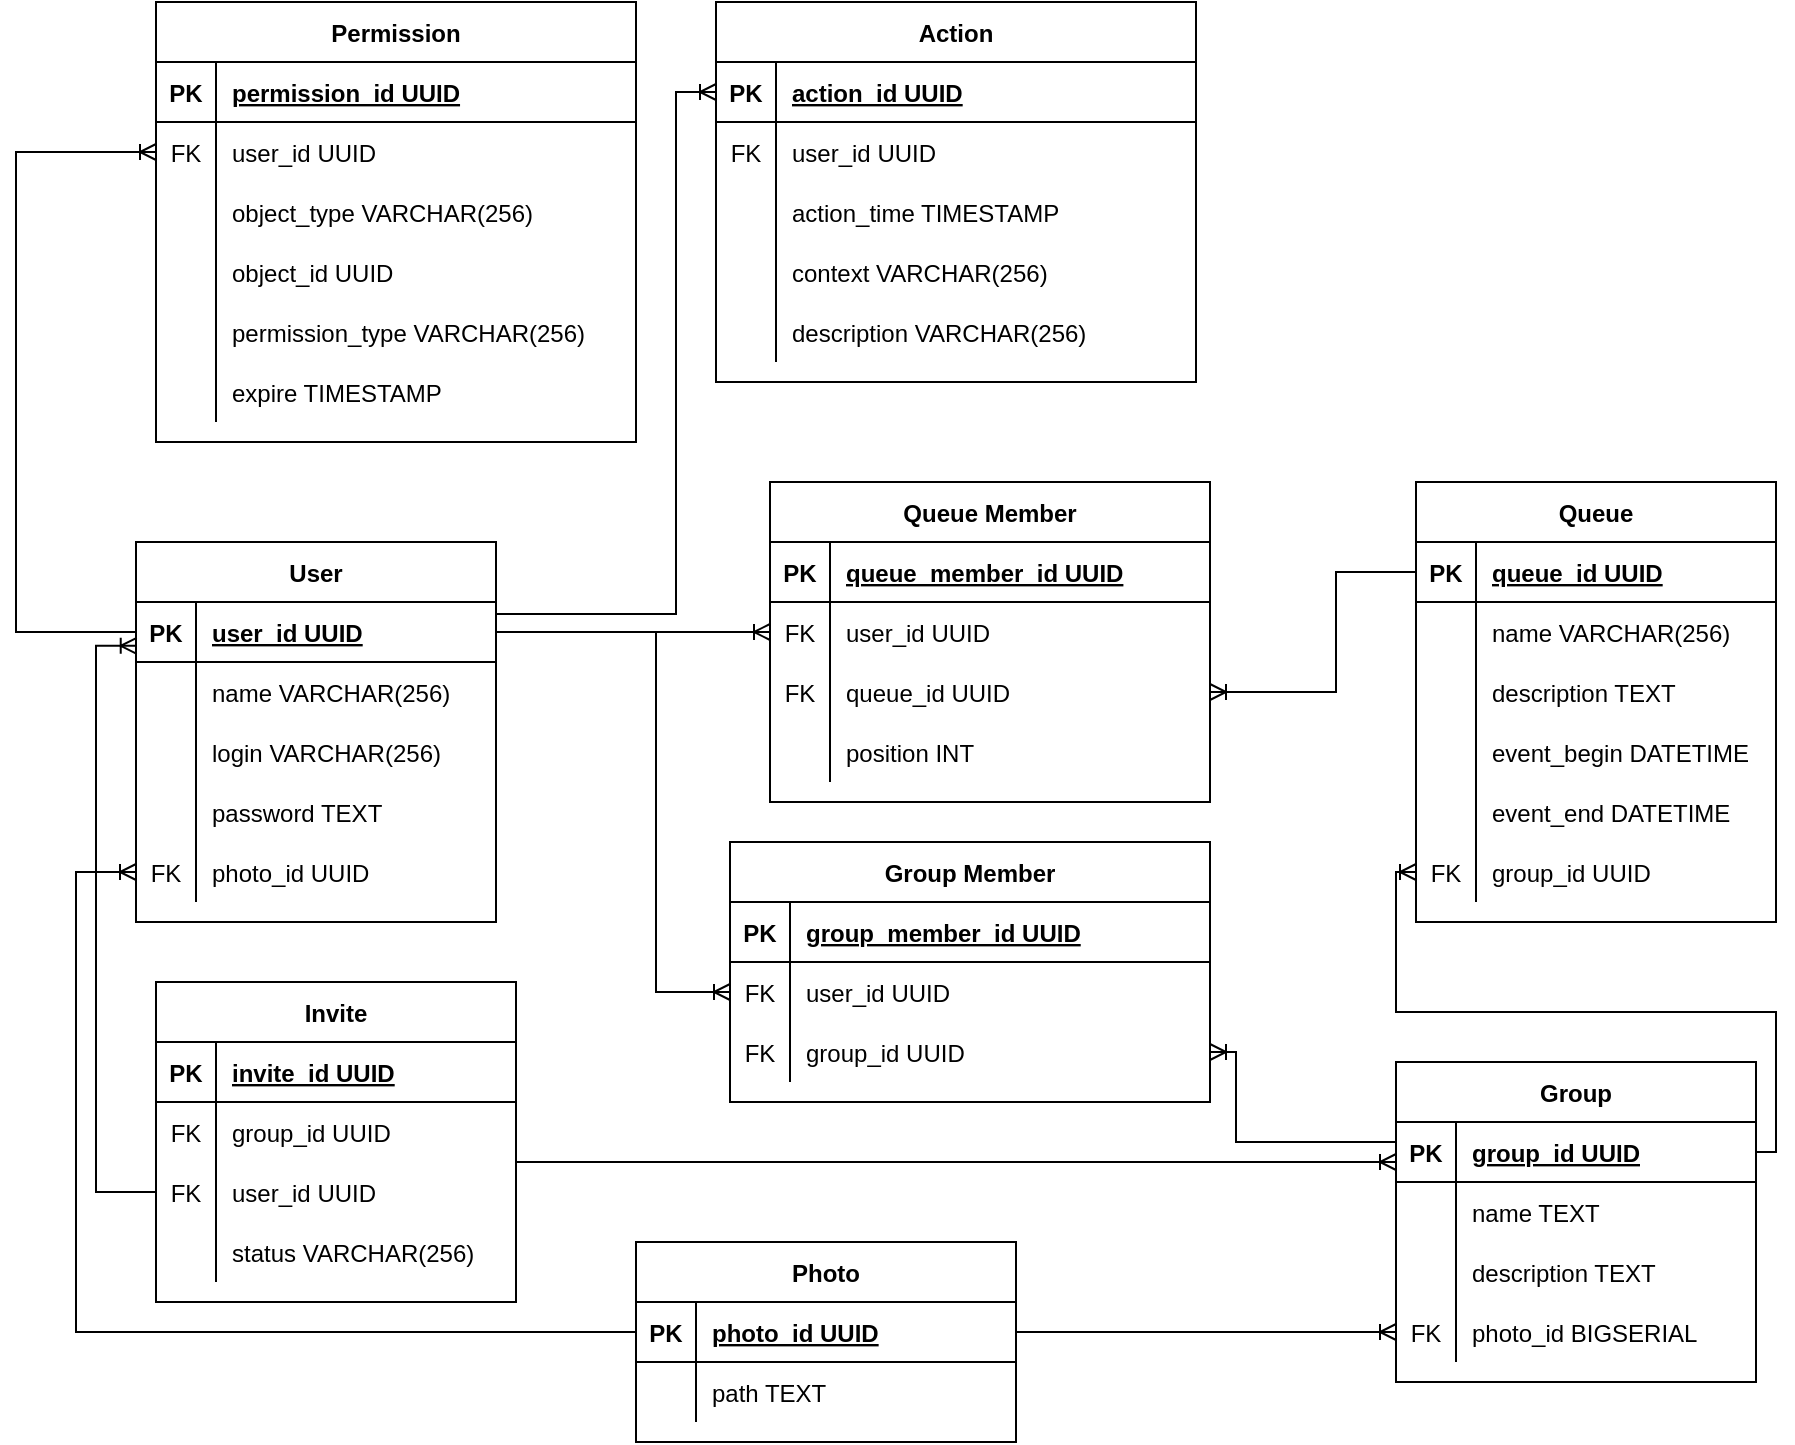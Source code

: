<mxfile version="18.0.6" type="device"><diagram id="ed3SBJw5Z1h0BsWUB6Lg" name="Страница 1"><mxGraphModel dx="1422" dy="845" grid="1" gridSize="10" guides="1" tooltips="1" connect="1" arrows="1" fold="1" page="1" pageScale="1" pageWidth="1654" pageHeight="1169" math="0" shadow="0"><root><mxCell id="0"/><mxCell id="1" parent="0"/><mxCell id="ZaK8KmemsFL1KWSlcnFi-15" value="User" style="shape=table;startSize=30;container=1;collapsible=1;childLayout=tableLayout;fixedRows=1;rowLines=0;fontStyle=1;align=center;resizeLast=1;" parent="1" vertex="1"><mxGeometry x="290" y="470" width="180" height="190" as="geometry"/></mxCell><mxCell id="ZaK8KmemsFL1KWSlcnFi-16" value="" style="shape=tableRow;horizontal=0;startSize=0;swimlaneHead=0;swimlaneBody=0;fillColor=none;collapsible=0;dropTarget=0;points=[[0,0.5],[1,0.5]];portConstraint=eastwest;top=0;left=0;right=0;bottom=1;" parent="ZaK8KmemsFL1KWSlcnFi-15" vertex="1"><mxGeometry y="30" width="180" height="30" as="geometry"/></mxCell><mxCell id="ZaK8KmemsFL1KWSlcnFi-17" value="PK" style="shape=partialRectangle;connectable=0;fillColor=none;top=0;left=0;bottom=0;right=0;fontStyle=1;overflow=hidden;" parent="ZaK8KmemsFL1KWSlcnFi-16" vertex="1"><mxGeometry width="30" height="30" as="geometry"><mxRectangle width="30" height="30" as="alternateBounds"/></mxGeometry></mxCell><mxCell id="ZaK8KmemsFL1KWSlcnFi-18" value="user_id UUID" style="shape=partialRectangle;connectable=0;fillColor=none;top=0;left=0;bottom=0;right=0;align=left;spacingLeft=6;fontStyle=5;overflow=hidden;" parent="ZaK8KmemsFL1KWSlcnFi-16" vertex="1"><mxGeometry x="30" width="150" height="30" as="geometry"><mxRectangle width="150" height="30" as="alternateBounds"/></mxGeometry></mxCell><mxCell id="ZaK8KmemsFL1KWSlcnFi-19" value="" style="shape=tableRow;horizontal=0;startSize=0;swimlaneHead=0;swimlaneBody=0;fillColor=none;collapsible=0;dropTarget=0;points=[[0,0.5],[1,0.5]];portConstraint=eastwest;top=0;left=0;right=0;bottom=0;" parent="ZaK8KmemsFL1KWSlcnFi-15" vertex="1"><mxGeometry y="60" width="180" height="30" as="geometry"/></mxCell><mxCell id="ZaK8KmemsFL1KWSlcnFi-20" value="" style="shape=partialRectangle;connectable=0;fillColor=none;top=0;left=0;bottom=0;right=0;editable=1;overflow=hidden;" parent="ZaK8KmemsFL1KWSlcnFi-19" vertex="1"><mxGeometry width="30" height="30" as="geometry"><mxRectangle width="30" height="30" as="alternateBounds"/></mxGeometry></mxCell><mxCell id="ZaK8KmemsFL1KWSlcnFi-21" value="name VARCHAR(256)" style="shape=partialRectangle;connectable=0;fillColor=none;top=0;left=0;bottom=0;right=0;align=left;spacingLeft=6;overflow=hidden;" parent="ZaK8KmemsFL1KWSlcnFi-19" vertex="1"><mxGeometry x="30" width="150" height="30" as="geometry"><mxRectangle width="150" height="30" as="alternateBounds"/></mxGeometry></mxCell><mxCell id="ZaK8KmemsFL1KWSlcnFi-22" value="" style="shape=tableRow;horizontal=0;startSize=0;swimlaneHead=0;swimlaneBody=0;fillColor=none;collapsible=0;dropTarget=0;points=[[0,0.5],[1,0.5]];portConstraint=eastwest;top=0;left=0;right=0;bottom=0;" parent="ZaK8KmemsFL1KWSlcnFi-15" vertex="1"><mxGeometry y="90" width="180" height="30" as="geometry"/></mxCell><mxCell id="ZaK8KmemsFL1KWSlcnFi-23" value="" style="shape=partialRectangle;connectable=0;fillColor=none;top=0;left=0;bottom=0;right=0;editable=1;overflow=hidden;" parent="ZaK8KmemsFL1KWSlcnFi-22" vertex="1"><mxGeometry width="30" height="30" as="geometry"><mxRectangle width="30" height="30" as="alternateBounds"/></mxGeometry></mxCell><mxCell id="ZaK8KmemsFL1KWSlcnFi-24" value="login VARCHAR(256)" style="shape=partialRectangle;connectable=0;fillColor=none;top=0;left=0;bottom=0;right=0;align=left;spacingLeft=6;overflow=hidden;" parent="ZaK8KmemsFL1KWSlcnFi-22" vertex="1"><mxGeometry x="30" width="150" height="30" as="geometry"><mxRectangle width="150" height="30" as="alternateBounds"/></mxGeometry></mxCell><mxCell id="ZaK8KmemsFL1KWSlcnFi-25" value="" style="shape=tableRow;horizontal=0;startSize=0;swimlaneHead=0;swimlaneBody=0;fillColor=none;collapsible=0;dropTarget=0;points=[[0,0.5],[1,0.5]];portConstraint=eastwest;top=0;left=0;right=0;bottom=0;" parent="ZaK8KmemsFL1KWSlcnFi-15" vertex="1"><mxGeometry y="120" width="180" height="30" as="geometry"/></mxCell><mxCell id="ZaK8KmemsFL1KWSlcnFi-26" value="" style="shape=partialRectangle;connectable=0;fillColor=none;top=0;left=0;bottom=0;right=0;editable=1;overflow=hidden;" parent="ZaK8KmemsFL1KWSlcnFi-25" vertex="1"><mxGeometry width="30" height="30" as="geometry"><mxRectangle width="30" height="30" as="alternateBounds"/></mxGeometry></mxCell><mxCell id="ZaK8KmemsFL1KWSlcnFi-27" value="password TEXT" style="shape=partialRectangle;connectable=0;fillColor=none;top=0;left=0;bottom=0;right=0;align=left;spacingLeft=6;overflow=hidden;" parent="ZaK8KmemsFL1KWSlcnFi-25" vertex="1"><mxGeometry x="30" width="150" height="30" as="geometry"><mxRectangle width="150" height="30" as="alternateBounds"/></mxGeometry></mxCell><mxCell id="UNEZOT9T5QDBFUBQoigX-20" value="" style="shape=tableRow;horizontal=0;startSize=0;swimlaneHead=0;swimlaneBody=0;fillColor=none;collapsible=0;dropTarget=0;points=[[0,0.5],[1,0.5]];portConstraint=eastwest;top=0;left=0;right=0;bottom=0;" parent="ZaK8KmemsFL1KWSlcnFi-15" vertex="1"><mxGeometry y="150" width="180" height="30" as="geometry"/></mxCell><mxCell id="UNEZOT9T5QDBFUBQoigX-21" value="FK" style="shape=partialRectangle;connectable=0;fillColor=none;top=0;left=0;bottom=0;right=0;editable=1;overflow=hidden;" parent="UNEZOT9T5QDBFUBQoigX-20" vertex="1"><mxGeometry width="30" height="30" as="geometry"><mxRectangle width="30" height="30" as="alternateBounds"/></mxGeometry></mxCell><mxCell id="UNEZOT9T5QDBFUBQoigX-22" value="photo_id UUID" style="shape=partialRectangle;connectable=0;fillColor=none;top=0;left=0;bottom=0;right=0;align=left;spacingLeft=6;overflow=hidden;" parent="UNEZOT9T5QDBFUBQoigX-20" vertex="1"><mxGeometry x="30" width="150" height="30" as="geometry"><mxRectangle width="150" height="30" as="alternateBounds"/></mxGeometry></mxCell><mxCell id="ZaK8KmemsFL1KWSlcnFi-29" value="Group" style="shape=table;startSize=30;container=1;collapsible=1;childLayout=tableLayout;fixedRows=1;rowLines=0;fontStyle=1;align=center;resizeLast=1;" parent="1" vertex="1"><mxGeometry x="920" y="730" width="180" height="160" as="geometry"/></mxCell><mxCell id="ZaK8KmemsFL1KWSlcnFi-30" value="" style="shape=tableRow;horizontal=0;startSize=0;swimlaneHead=0;swimlaneBody=0;fillColor=none;collapsible=0;dropTarget=0;points=[[0,0.5],[1,0.5]];portConstraint=eastwest;top=0;left=0;right=0;bottom=1;" parent="ZaK8KmemsFL1KWSlcnFi-29" vertex="1"><mxGeometry y="30" width="180" height="30" as="geometry"/></mxCell><mxCell id="ZaK8KmemsFL1KWSlcnFi-31" value="PK" style="shape=partialRectangle;connectable=0;fillColor=none;top=0;left=0;bottom=0;right=0;fontStyle=1;overflow=hidden;" parent="ZaK8KmemsFL1KWSlcnFi-30" vertex="1"><mxGeometry width="30" height="30" as="geometry"><mxRectangle width="30" height="30" as="alternateBounds"/></mxGeometry></mxCell><mxCell id="ZaK8KmemsFL1KWSlcnFi-32" value="group_id UUID" style="shape=partialRectangle;connectable=0;fillColor=none;top=0;left=0;bottom=0;right=0;align=left;spacingLeft=6;fontStyle=5;overflow=hidden;" parent="ZaK8KmemsFL1KWSlcnFi-30" vertex="1"><mxGeometry x="30" width="150" height="30" as="geometry"><mxRectangle width="150" height="30" as="alternateBounds"/></mxGeometry></mxCell><mxCell id="ZaK8KmemsFL1KWSlcnFi-33" value="" style="shape=tableRow;horizontal=0;startSize=0;swimlaneHead=0;swimlaneBody=0;fillColor=none;collapsible=0;dropTarget=0;points=[[0,0.5],[1,0.5]];portConstraint=eastwest;top=0;left=0;right=0;bottom=0;" parent="ZaK8KmemsFL1KWSlcnFi-29" vertex="1"><mxGeometry y="60" width="180" height="30" as="geometry"/></mxCell><mxCell id="ZaK8KmemsFL1KWSlcnFi-34" value="" style="shape=partialRectangle;connectable=0;fillColor=none;top=0;left=0;bottom=0;right=0;editable=1;overflow=hidden;" parent="ZaK8KmemsFL1KWSlcnFi-33" vertex="1"><mxGeometry width="30" height="30" as="geometry"><mxRectangle width="30" height="30" as="alternateBounds"/></mxGeometry></mxCell><mxCell id="ZaK8KmemsFL1KWSlcnFi-35" value="name TEXT" style="shape=partialRectangle;connectable=0;fillColor=none;top=0;left=0;bottom=0;right=0;align=left;spacingLeft=6;overflow=hidden;" parent="ZaK8KmemsFL1KWSlcnFi-33" vertex="1"><mxGeometry x="30" width="150" height="30" as="geometry"><mxRectangle width="150" height="30" as="alternateBounds"/></mxGeometry></mxCell><mxCell id="ZaK8KmemsFL1KWSlcnFi-87" value="" style="shape=tableRow;horizontal=0;startSize=0;swimlaneHead=0;swimlaneBody=0;fillColor=none;collapsible=0;dropTarget=0;points=[[0,0.5],[1,0.5]];portConstraint=eastwest;top=0;left=0;right=0;bottom=0;" parent="ZaK8KmemsFL1KWSlcnFi-29" vertex="1"><mxGeometry y="90" width="180" height="30" as="geometry"/></mxCell><mxCell id="ZaK8KmemsFL1KWSlcnFi-88" value="" style="shape=partialRectangle;connectable=0;fillColor=none;top=0;left=0;bottom=0;right=0;editable=1;overflow=hidden;" parent="ZaK8KmemsFL1KWSlcnFi-87" vertex="1"><mxGeometry width="30" height="30" as="geometry"><mxRectangle width="30" height="30" as="alternateBounds"/></mxGeometry></mxCell><mxCell id="ZaK8KmemsFL1KWSlcnFi-89" value="description TEXT" style="shape=partialRectangle;connectable=0;fillColor=none;top=0;left=0;bottom=0;right=0;align=left;spacingLeft=6;overflow=hidden;" parent="ZaK8KmemsFL1KWSlcnFi-87" vertex="1"><mxGeometry x="30" width="150" height="30" as="geometry"><mxRectangle width="150" height="30" as="alternateBounds"/></mxGeometry></mxCell><mxCell id="UNEZOT9T5QDBFUBQoigX-23" value="" style="shape=tableRow;horizontal=0;startSize=0;swimlaneHead=0;swimlaneBody=0;fillColor=none;collapsible=0;dropTarget=0;points=[[0,0.5],[1,0.5]];portConstraint=eastwest;top=0;left=0;right=0;bottom=0;" parent="ZaK8KmemsFL1KWSlcnFi-29" vertex="1"><mxGeometry y="120" width="180" height="30" as="geometry"/></mxCell><mxCell id="UNEZOT9T5QDBFUBQoigX-24" value="FK" style="shape=partialRectangle;connectable=0;fillColor=none;top=0;left=0;bottom=0;right=0;editable=1;overflow=hidden;" parent="UNEZOT9T5QDBFUBQoigX-23" vertex="1"><mxGeometry width="30" height="30" as="geometry"><mxRectangle width="30" height="30" as="alternateBounds"/></mxGeometry></mxCell><mxCell id="UNEZOT9T5QDBFUBQoigX-25" value="photo_id BIGSERIAL" style="shape=partialRectangle;connectable=0;fillColor=none;top=0;left=0;bottom=0;right=0;align=left;spacingLeft=6;overflow=hidden;" parent="UNEZOT9T5QDBFUBQoigX-23" vertex="1"><mxGeometry x="30" width="150" height="30" as="geometry"><mxRectangle width="150" height="30" as="alternateBounds"/></mxGeometry></mxCell><mxCell id="ZaK8KmemsFL1KWSlcnFi-42" value="Group Member" style="shape=table;startSize=30;container=1;collapsible=1;childLayout=tableLayout;fixedRows=1;rowLines=0;fontStyle=1;align=center;resizeLast=1;" parent="1" vertex="1"><mxGeometry x="587" y="620" width="240" height="130" as="geometry"/></mxCell><mxCell id="ZaK8KmemsFL1KWSlcnFi-43" value="" style="shape=tableRow;horizontal=0;startSize=0;swimlaneHead=0;swimlaneBody=0;fillColor=none;collapsible=0;dropTarget=0;points=[[0,0.5],[1,0.5]];portConstraint=eastwest;top=0;left=0;right=0;bottom=1;" parent="ZaK8KmemsFL1KWSlcnFi-42" vertex="1"><mxGeometry y="30" width="240" height="30" as="geometry"/></mxCell><mxCell id="ZaK8KmemsFL1KWSlcnFi-44" value="PK" style="shape=partialRectangle;connectable=0;fillColor=none;top=0;left=0;bottom=0;right=0;fontStyle=1;overflow=hidden;" parent="ZaK8KmemsFL1KWSlcnFi-43" vertex="1"><mxGeometry width="30" height="30" as="geometry"><mxRectangle width="30" height="30" as="alternateBounds"/></mxGeometry></mxCell><mxCell id="ZaK8KmemsFL1KWSlcnFi-45" value="group_member_id UUID" style="shape=partialRectangle;connectable=0;fillColor=none;top=0;left=0;bottom=0;right=0;align=left;spacingLeft=6;fontStyle=5;overflow=hidden;" parent="ZaK8KmemsFL1KWSlcnFi-43" vertex="1"><mxGeometry x="30" width="210" height="30" as="geometry"><mxRectangle width="210" height="30" as="alternateBounds"/></mxGeometry></mxCell><mxCell id="ZaK8KmemsFL1KWSlcnFi-46" value="" style="shape=tableRow;horizontal=0;startSize=0;swimlaneHead=0;swimlaneBody=0;fillColor=none;collapsible=0;dropTarget=0;points=[[0,0.5],[1,0.5]];portConstraint=eastwest;top=0;left=0;right=0;bottom=0;" parent="ZaK8KmemsFL1KWSlcnFi-42" vertex="1"><mxGeometry y="60" width="240" height="30" as="geometry"/></mxCell><mxCell id="ZaK8KmemsFL1KWSlcnFi-47" value="FK" style="shape=partialRectangle;connectable=0;fillColor=none;top=0;left=0;bottom=0;right=0;editable=1;overflow=hidden;" parent="ZaK8KmemsFL1KWSlcnFi-46" vertex="1"><mxGeometry width="30" height="30" as="geometry"><mxRectangle width="30" height="30" as="alternateBounds"/></mxGeometry></mxCell><mxCell id="ZaK8KmemsFL1KWSlcnFi-48" value="user_id UUID" style="shape=partialRectangle;connectable=0;fillColor=none;top=0;left=0;bottom=0;right=0;align=left;spacingLeft=6;overflow=hidden;" parent="ZaK8KmemsFL1KWSlcnFi-46" vertex="1"><mxGeometry x="30" width="210" height="30" as="geometry"><mxRectangle width="210" height="30" as="alternateBounds"/></mxGeometry></mxCell><mxCell id="ZaK8KmemsFL1KWSlcnFi-49" value="" style="shape=tableRow;horizontal=0;startSize=0;swimlaneHead=0;swimlaneBody=0;fillColor=none;collapsible=0;dropTarget=0;points=[[0,0.5],[1,0.5]];portConstraint=eastwest;top=0;left=0;right=0;bottom=0;" parent="ZaK8KmemsFL1KWSlcnFi-42" vertex="1"><mxGeometry y="90" width="240" height="30" as="geometry"/></mxCell><mxCell id="ZaK8KmemsFL1KWSlcnFi-50" value="FK" style="shape=partialRectangle;connectable=0;fillColor=none;top=0;left=0;bottom=0;right=0;editable=1;overflow=hidden;" parent="ZaK8KmemsFL1KWSlcnFi-49" vertex="1"><mxGeometry width="30" height="30" as="geometry"><mxRectangle width="30" height="30" as="alternateBounds"/></mxGeometry></mxCell><mxCell id="ZaK8KmemsFL1KWSlcnFi-51" value="group_id UUID" style="shape=partialRectangle;connectable=0;fillColor=none;top=0;left=0;bottom=0;right=0;align=left;spacingLeft=6;overflow=hidden;" parent="ZaK8KmemsFL1KWSlcnFi-49" vertex="1"><mxGeometry x="30" width="210" height="30" as="geometry"><mxRectangle width="210" height="30" as="alternateBounds"/></mxGeometry></mxCell><mxCell id="ZaK8KmemsFL1KWSlcnFi-68" value="Queue" style="shape=table;startSize=30;container=1;collapsible=1;childLayout=tableLayout;fixedRows=1;rowLines=0;fontStyle=1;align=center;resizeLast=1;" parent="1" vertex="1"><mxGeometry x="930" y="440" width="180" height="220" as="geometry"/></mxCell><mxCell id="ZaK8KmemsFL1KWSlcnFi-69" value="" style="shape=tableRow;horizontal=0;startSize=0;swimlaneHead=0;swimlaneBody=0;fillColor=none;collapsible=0;dropTarget=0;points=[[0,0.5],[1,0.5]];portConstraint=eastwest;top=0;left=0;right=0;bottom=1;" parent="ZaK8KmemsFL1KWSlcnFi-68" vertex="1"><mxGeometry y="30" width="180" height="30" as="geometry"/></mxCell><mxCell id="ZaK8KmemsFL1KWSlcnFi-70" value="PK" style="shape=partialRectangle;connectable=0;fillColor=none;top=0;left=0;bottom=0;right=0;fontStyle=1;overflow=hidden;" parent="ZaK8KmemsFL1KWSlcnFi-69" vertex="1"><mxGeometry width="30" height="30" as="geometry"><mxRectangle width="30" height="30" as="alternateBounds"/></mxGeometry></mxCell><mxCell id="ZaK8KmemsFL1KWSlcnFi-71" value="queue_id UUID" style="shape=partialRectangle;connectable=0;fillColor=none;top=0;left=0;bottom=0;right=0;align=left;spacingLeft=6;fontStyle=5;overflow=hidden;" parent="ZaK8KmemsFL1KWSlcnFi-69" vertex="1"><mxGeometry x="30" width="150" height="30" as="geometry"><mxRectangle width="150" height="30" as="alternateBounds"/></mxGeometry></mxCell><mxCell id="ZaK8KmemsFL1KWSlcnFi-72" value="" style="shape=tableRow;horizontal=0;startSize=0;swimlaneHead=0;swimlaneBody=0;fillColor=none;collapsible=0;dropTarget=0;points=[[0,0.5],[1,0.5]];portConstraint=eastwest;top=0;left=0;right=0;bottom=0;" parent="ZaK8KmemsFL1KWSlcnFi-68" vertex="1"><mxGeometry y="60" width="180" height="30" as="geometry"/></mxCell><mxCell id="ZaK8KmemsFL1KWSlcnFi-73" value="" style="shape=partialRectangle;connectable=0;fillColor=none;top=0;left=0;bottom=0;right=0;editable=1;overflow=hidden;" parent="ZaK8KmemsFL1KWSlcnFi-72" vertex="1"><mxGeometry width="30" height="30" as="geometry"><mxRectangle width="30" height="30" as="alternateBounds"/></mxGeometry></mxCell><mxCell id="ZaK8KmemsFL1KWSlcnFi-74" value="name VARCHAR(256)" style="shape=partialRectangle;connectable=0;fillColor=none;top=0;left=0;bottom=0;right=0;align=left;spacingLeft=6;overflow=hidden;" parent="ZaK8KmemsFL1KWSlcnFi-72" vertex="1"><mxGeometry x="30" width="150" height="30" as="geometry"><mxRectangle width="150" height="30" as="alternateBounds"/></mxGeometry></mxCell><mxCell id="ZaK8KmemsFL1KWSlcnFi-84" value="" style="shape=tableRow;horizontal=0;startSize=0;swimlaneHead=0;swimlaneBody=0;fillColor=none;collapsible=0;dropTarget=0;points=[[0,0.5],[1,0.5]];portConstraint=eastwest;top=0;left=0;right=0;bottom=0;" parent="ZaK8KmemsFL1KWSlcnFi-68" vertex="1"><mxGeometry y="90" width="180" height="30" as="geometry"/></mxCell><mxCell id="ZaK8KmemsFL1KWSlcnFi-85" value="" style="shape=partialRectangle;connectable=0;fillColor=none;top=0;left=0;bottom=0;right=0;editable=1;overflow=hidden;" parent="ZaK8KmemsFL1KWSlcnFi-84" vertex="1"><mxGeometry width="30" height="30" as="geometry"><mxRectangle width="30" height="30" as="alternateBounds"/></mxGeometry></mxCell><mxCell id="ZaK8KmemsFL1KWSlcnFi-86" value="description TEXT" style="shape=partialRectangle;connectable=0;fillColor=none;top=0;left=0;bottom=0;right=0;align=left;spacingLeft=6;overflow=hidden;" parent="ZaK8KmemsFL1KWSlcnFi-84" vertex="1"><mxGeometry x="30" width="150" height="30" as="geometry"><mxRectangle width="150" height="30" as="alternateBounds"/></mxGeometry></mxCell><mxCell id="ZaK8KmemsFL1KWSlcnFi-90" value="" style="shape=tableRow;horizontal=0;startSize=0;swimlaneHead=0;swimlaneBody=0;fillColor=none;collapsible=0;dropTarget=0;points=[[0,0.5],[1,0.5]];portConstraint=eastwest;top=0;left=0;right=0;bottom=0;" parent="ZaK8KmemsFL1KWSlcnFi-68" vertex="1"><mxGeometry y="120" width="180" height="30" as="geometry"/></mxCell><mxCell id="ZaK8KmemsFL1KWSlcnFi-91" value="" style="shape=partialRectangle;connectable=0;fillColor=none;top=0;left=0;bottom=0;right=0;editable=1;overflow=hidden;" parent="ZaK8KmemsFL1KWSlcnFi-90" vertex="1"><mxGeometry width="30" height="30" as="geometry"><mxRectangle width="30" height="30" as="alternateBounds"/></mxGeometry></mxCell><mxCell id="ZaK8KmemsFL1KWSlcnFi-92" value="event_begin DATETIME" style="shape=partialRectangle;connectable=0;fillColor=none;top=0;left=0;bottom=0;right=0;align=left;spacingLeft=6;overflow=hidden;" parent="ZaK8KmemsFL1KWSlcnFi-90" vertex="1"><mxGeometry x="30" width="150" height="30" as="geometry"><mxRectangle width="150" height="30" as="alternateBounds"/></mxGeometry></mxCell><mxCell id="ZaK8KmemsFL1KWSlcnFi-93" value="" style="shape=tableRow;horizontal=0;startSize=0;swimlaneHead=0;swimlaneBody=0;fillColor=none;collapsible=0;dropTarget=0;points=[[0,0.5],[1,0.5]];portConstraint=eastwest;top=0;left=0;right=0;bottom=0;" parent="ZaK8KmemsFL1KWSlcnFi-68" vertex="1"><mxGeometry y="150" width="180" height="30" as="geometry"/></mxCell><mxCell id="ZaK8KmemsFL1KWSlcnFi-94" value="" style="shape=partialRectangle;connectable=0;fillColor=none;top=0;left=0;bottom=0;right=0;editable=1;overflow=hidden;" parent="ZaK8KmemsFL1KWSlcnFi-93" vertex="1"><mxGeometry width="30" height="30" as="geometry"><mxRectangle width="30" height="30" as="alternateBounds"/></mxGeometry></mxCell><mxCell id="ZaK8KmemsFL1KWSlcnFi-95" value="event_end DATETIME" style="shape=partialRectangle;connectable=0;fillColor=none;top=0;left=0;bottom=0;right=0;align=left;spacingLeft=6;overflow=hidden;" parent="ZaK8KmemsFL1KWSlcnFi-93" vertex="1"><mxGeometry x="30" width="150" height="30" as="geometry"><mxRectangle width="150" height="30" as="alternateBounds"/></mxGeometry></mxCell><mxCell id="ZaK8KmemsFL1KWSlcnFi-81" value="" style="shape=tableRow;horizontal=0;startSize=0;swimlaneHead=0;swimlaneBody=0;fillColor=none;collapsible=0;dropTarget=0;points=[[0,0.5],[1,0.5]];portConstraint=eastwest;top=0;left=0;right=0;bottom=0;" parent="ZaK8KmemsFL1KWSlcnFi-68" vertex="1"><mxGeometry y="180" width="180" height="30" as="geometry"/></mxCell><mxCell id="ZaK8KmemsFL1KWSlcnFi-82" value="FK" style="shape=partialRectangle;connectable=0;fillColor=none;top=0;left=0;bottom=0;right=0;editable=1;overflow=hidden;" parent="ZaK8KmemsFL1KWSlcnFi-81" vertex="1"><mxGeometry width="30" height="30" as="geometry"><mxRectangle width="30" height="30" as="alternateBounds"/></mxGeometry></mxCell><mxCell id="ZaK8KmemsFL1KWSlcnFi-83" value="group_id UUID" style="shape=partialRectangle;connectable=0;fillColor=none;top=0;left=0;bottom=0;right=0;align=left;spacingLeft=6;overflow=hidden;" parent="ZaK8KmemsFL1KWSlcnFi-81" vertex="1"><mxGeometry x="30" width="150" height="30" as="geometry"><mxRectangle width="150" height="30" as="alternateBounds"/></mxGeometry></mxCell><mxCell id="ZaK8KmemsFL1KWSlcnFi-96" value="Queue Member" style="shape=table;startSize=30;container=1;collapsible=1;childLayout=tableLayout;fixedRows=1;rowLines=0;fontStyle=1;align=center;resizeLast=1;" parent="1" vertex="1"><mxGeometry x="607" y="440" width="220" height="160" as="geometry"/></mxCell><mxCell id="ZaK8KmemsFL1KWSlcnFi-97" value="" style="shape=tableRow;horizontal=0;startSize=0;swimlaneHead=0;swimlaneBody=0;fillColor=none;collapsible=0;dropTarget=0;points=[[0,0.5],[1,0.5]];portConstraint=eastwest;top=0;left=0;right=0;bottom=1;" parent="ZaK8KmemsFL1KWSlcnFi-96" vertex="1"><mxGeometry y="30" width="220" height="30" as="geometry"/></mxCell><mxCell id="ZaK8KmemsFL1KWSlcnFi-98" value="PK" style="shape=partialRectangle;connectable=0;fillColor=none;top=0;left=0;bottom=0;right=0;fontStyle=1;overflow=hidden;" parent="ZaK8KmemsFL1KWSlcnFi-97" vertex="1"><mxGeometry width="30" height="30" as="geometry"><mxRectangle width="30" height="30" as="alternateBounds"/></mxGeometry></mxCell><mxCell id="ZaK8KmemsFL1KWSlcnFi-99" value="queue_member_id UUID" style="shape=partialRectangle;connectable=0;fillColor=none;top=0;left=0;bottom=0;right=0;align=left;spacingLeft=6;fontStyle=5;overflow=hidden;" parent="ZaK8KmemsFL1KWSlcnFi-97" vertex="1"><mxGeometry x="30" width="190" height="30" as="geometry"><mxRectangle width="190" height="30" as="alternateBounds"/></mxGeometry></mxCell><mxCell id="ZaK8KmemsFL1KWSlcnFi-100" value="" style="shape=tableRow;horizontal=0;startSize=0;swimlaneHead=0;swimlaneBody=0;fillColor=none;collapsible=0;dropTarget=0;points=[[0,0.5],[1,0.5]];portConstraint=eastwest;top=0;left=0;right=0;bottom=0;" parent="ZaK8KmemsFL1KWSlcnFi-96" vertex="1"><mxGeometry y="60" width="220" height="30" as="geometry"/></mxCell><mxCell id="ZaK8KmemsFL1KWSlcnFi-101" value="FK" style="shape=partialRectangle;connectable=0;fillColor=none;top=0;left=0;bottom=0;right=0;editable=1;overflow=hidden;" parent="ZaK8KmemsFL1KWSlcnFi-100" vertex="1"><mxGeometry width="30" height="30" as="geometry"><mxRectangle width="30" height="30" as="alternateBounds"/></mxGeometry></mxCell><mxCell id="ZaK8KmemsFL1KWSlcnFi-102" value="user_id UUID" style="shape=partialRectangle;connectable=0;fillColor=none;top=0;left=0;bottom=0;right=0;align=left;spacingLeft=6;overflow=hidden;" parent="ZaK8KmemsFL1KWSlcnFi-100" vertex="1"><mxGeometry x="30" width="190" height="30" as="geometry"><mxRectangle width="190" height="30" as="alternateBounds"/></mxGeometry></mxCell><mxCell id="ZaK8KmemsFL1KWSlcnFi-103" value="" style="shape=tableRow;horizontal=0;startSize=0;swimlaneHead=0;swimlaneBody=0;fillColor=none;collapsible=0;dropTarget=0;points=[[0,0.5],[1,0.5]];portConstraint=eastwest;top=0;left=0;right=0;bottom=0;" parent="ZaK8KmemsFL1KWSlcnFi-96" vertex="1"><mxGeometry y="90" width="220" height="30" as="geometry"/></mxCell><mxCell id="ZaK8KmemsFL1KWSlcnFi-104" value="FK" style="shape=partialRectangle;connectable=0;fillColor=none;top=0;left=0;bottom=0;right=0;editable=1;overflow=hidden;" parent="ZaK8KmemsFL1KWSlcnFi-103" vertex="1"><mxGeometry width="30" height="30" as="geometry"><mxRectangle width="30" height="30" as="alternateBounds"/></mxGeometry></mxCell><mxCell id="ZaK8KmemsFL1KWSlcnFi-105" value="queue_id UUID" style="shape=partialRectangle;connectable=0;fillColor=none;top=0;left=0;bottom=0;right=0;align=left;spacingLeft=6;overflow=hidden;" parent="ZaK8KmemsFL1KWSlcnFi-103" vertex="1"><mxGeometry x="30" width="190" height="30" as="geometry"><mxRectangle width="190" height="30" as="alternateBounds"/></mxGeometry></mxCell><mxCell id="ZaK8KmemsFL1KWSlcnFi-106" value="" style="shape=tableRow;horizontal=0;startSize=0;swimlaneHead=0;swimlaneBody=0;fillColor=none;collapsible=0;dropTarget=0;points=[[0,0.5],[1,0.5]];portConstraint=eastwest;top=0;left=0;right=0;bottom=0;" parent="ZaK8KmemsFL1KWSlcnFi-96" vertex="1"><mxGeometry y="120" width="220" height="30" as="geometry"/></mxCell><mxCell id="ZaK8KmemsFL1KWSlcnFi-107" value="" style="shape=partialRectangle;connectable=0;fillColor=none;top=0;left=0;bottom=0;right=0;editable=1;overflow=hidden;" parent="ZaK8KmemsFL1KWSlcnFi-106" vertex="1"><mxGeometry width="30" height="30" as="geometry"><mxRectangle width="30" height="30" as="alternateBounds"/></mxGeometry></mxCell><mxCell id="ZaK8KmemsFL1KWSlcnFi-108" value="position INT" style="shape=partialRectangle;connectable=0;fillColor=none;top=0;left=0;bottom=0;right=0;align=left;spacingLeft=6;overflow=hidden;" parent="ZaK8KmemsFL1KWSlcnFi-106" vertex="1"><mxGeometry x="30" width="190" height="30" as="geometry"><mxRectangle width="190" height="30" as="alternateBounds"/></mxGeometry></mxCell><mxCell id="UNEZOT9T5QDBFUBQoigX-4" value="Photo" style="shape=table;startSize=30;container=1;collapsible=1;childLayout=tableLayout;fixedRows=1;rowLines=0;fontStyle=1;align=center;resizeLast=1;" parent="1" vertex="1"><mxGeometry x="540" y="820" width="190" height="100" as="geometry"/></mxCell><mxCell id="UNEZOT9T5QDBFUBQoigX-5" value="" style="shape=tableRow;horizontal=0;startSize=0;swimlaneHead=0;swimlaneBody=0;fillColor=none;collapsible=0;dropTarget=0;points=[[0,0.5],[1,0.5]];portConstraint=eastwest;top=0;left=0;right=0;bottom=1;" parent="UNEZOT9T5QDBFUBQoigX-4" vertex="1"><mxGeometry y="30" width="190" height="30" as="geometry"/></mxCell><mxCell id="UNEZOT9T5QDBFUBQoigX-6" value="PK" style="shape=partialRectangle;connectable=0;fillColor=none;top=0;left=0;bottom=0;right=0;fontStyle=1;overflow=hidden;" parent="UNEZOT9T5QDBFUBQoigX-5" vertex="1"><mxGeometry width="30" height="30" as="geometry"><mxRectangle width="30" height="30" as="alternateBounds"/></mxGeometry></mxCell><mxCell id="UNEZOT9T5QDBFUBQoigX-7" value="photo_id UUID" style="shape=partialRectangle;connectable=0;fillColor=none;top=0;left=0;bottom=0;right=0;align=left;spacingLeft=6;fontStyle=5;overflow=hidden;" parent="UNEZOT9T5QDBFUBQoigX-5" vertex="1"><mxGeometry x="30" width="160" height="30" as="geometry"><mxRectangle width="160" height="30" as="alternateBounds"/></mxGeometry></mxCell><mxCell id="UNEZOT9T5QDBFUBQoigX-8" value="" style="shape=tableRow;horizontal=0;startSize=0;swimlaneHead=0;swimlaneBody=0;fillColor=none;collapsible=0;dropTarget=0;points=[[0,0.5],[1,0.5]];portConstraint=eastwest;top=0;left=0;right=0;bottom=0;" parent="UNEZOT9T5QDBFUBQoigX-4" vertex="1"><mxGeometry y="60" width="190" height="30" as="geometry"/></mxCell><mxCell id="UNEZOT9T5QDBFUBQoigX-9" value="" style="shape=partialRectangle;connectable=0;fillColor=none;top=0;left=0;bottom=0;right=0;editable=1;overflow=hidden;" parent="UNEZOT9T5QDBFUBQoigX-8" vertex="1"><mxGeometry width="30" height="30" as="geometry"><mxRectangle width="30" height="30" as="alternateBounds"/></mxGeometry></mxCell><mxCell id="UNEZOT9T5QDBFUBQoigX-10" value="path TEXT" style="shape=partialRectangle;connectable=0;fillColor=none;top=0;left=0;bottom=0;right=0;align=left;spacingLeft=6;overflow=hidden;" parent="UNEZOT9T5QDBFUBQoigX-8" vertex="1"><mxGeometry x="30" width="160" height="30" as="geometry"><mxRectangle width="160" height="30" as="alternateBounds"/></mxGeometry></mxCell><mxCell id="UNEZOT9T5QDBFUBQoigX-27" value="" style="edgeStyle=orthogonalEdgeStyle;fontSize=12;html=1;endArrow=ERoneToMany;startArrow=none;rounded=0;exitX=0;exitY=0.5;exitDx=0;exitDy=0;entryX=0;entryY=0.5;entryDx=0;entryDy=0;startFill=0;endFill=0;" parent="1" source="UNEZOT9T5QDBFUBQoigX-5" target="UNEZOT9T5QDBFUBQoigX-20" edge="1"><mxGeometry width="100" height="100" relative="1" as="geometry"><mxPoint x="680" y="580" as="sourcePoint"/><mxPoint x="80" y="870" as="targetPoint"/><Array as="points"><mxPoint x="260" y="865"/><mxPoint x="260" y="635"/></Array></mxGeometry></mxCell><mxCell id="UNEZOT9T5QDBFUBQoigX-29" value="" style="edgeStyle=orthogonalEdgeStyle;fontSize=12;html=1;endArrow=none;startArrow=ERoneToMany;rounded=0;exitX=0;exitY=0.5;exitDx=0;exitDy=0;startFill=0;endFill=0;" parent="1" source="UNEZOT9T5QDBFUBQoigX-23" target="UNEZOT9T5QDBFUBQoigX-5" edge="1"><mxGeometry width="100" height="100" relative="1" as="geometry"><mxPoint x="-140" y="700" as="sourcePoint"/><mxPoint x="-150" y="1000" as="targetPoint"/><Array as="points"><mxPoint x="740" y="865"/><mxPoint x="740" y="865"/></Array></mxGeometry></mxCell><mxCell id="UNEZOT9T5QDBFUBQoigX-30" value="" style="edgeStyle=orthogonalEdgeStyle;fontSize=12;html=1;endArrow=ERoneToMany;rounded=0;" parent="1" source="ZaK8KmemsFL1KWSlcnFi-30" target="ZaK8KmemsFL1KWSlcnFi-81" edge="1"><mxGeometry width="100" height="100" relative="1" as="geometry"><mxPoint x="980" y="690" as="sourcePoint"/><mxPoint x="960" y="450" as="targetPoint"/></mxGeometry></mxCell><mxCell id="UNEZOT9T5QDBFUBQoigX-31" value="" style="edgeStyle=orthogonalEdgeStyle;fontSize=12;html=1;endArrow=ERoneToMany;rounded=0;" parent="1" source="ZaK8KmemsFL1KWSlcnFi-69" target="ZaK8KmemsFL1KWSlcnFi-103" edge="1"><mxGeometry width="100" height="100" relative="1" as="geometry"><mxPoint x="1180" y="320" as="sourcePoint"/><mxPoint x="990" y="290" as="targetPoint"/><Array as="points"><mxPoint x="890" y="485"/><mxPoint x="890" y="545"/></Array></mxGeometry></mxCell><mxCell id="UNEZOT9T5QDBFUBQoigX-32" value="" style="edgeStyle=orthogonalEdgeStyle;fontSize=12;html=1;endArrow=ERoneToMany;rounded=0;exitX=1;exitY=0.5;exitDx=0;exitDy=0;entryX=0;entryY=0.5;entryDx=0;entryDy=0;" parent="1" source="ZaK8KmemsFL1KWSlcnFi-16" target="ZaK8KmemsFL1KWSlcnFi-46" edge="1"><mxGeometry width="100" height="100" relative="1" as="geometry"><mxPoint x="140" y="630" as="sourcePoint"/><mxPoint x="530" y="720" as="targetPoint"/><Array as="points"><mxPoint x="550" y="515"/><mxPoint x="550" y="695"/></Array></mxGeometry></mxCell><mxCell id="UNEZOT9T5QDBFUBQoigX-34" value="" style="edgeStyle=orthogonalEdgeStyle;fontSize=12;html=1;endArrow=ERoneToMany;rounded=0;" parent="1" source="ZaK8KmemsFL1KWSlcnFi-16" target="ZaK8KmemsFL1KWSlcnFi-100" edge="1"><mxGeometry width="100" height="100" relative="1" as="geometry"><mxPoint x="410" y="160" as="sourcePoint"/><mxPoint x="520" y="580" as="targetPoint"/><Array as="points"><mxPoint x="590" y="515"/><mxPoint x="590" y="515"/></Array></mxGeometry></mxCell><mxCell id="UNEZOT9T5QDBFUBQoigX-48" value="" style="edgeStyle=orthogonalEdgeStyle;fontSize=12;html=1;endArrow=ERoneToMany;rounded=0;" parent="1" source="ZaK8KmemsFL1KWSlcnFi-30" target="ZaK8KmemsFL1KWSlcnFi-49" edge="1"><mxGeometry width="100" height="100" relative="1" as="geometry"><mxPoint x="300" y="120" as="sourcePoint"/><mxPoint x="630" y="490" as="targetPoint"/><Array as="points"><mxPoint x="840" y="770"/><mxPoint x="840" y="725"/></Array></mxGeometry></mxCell><mxCell id="NF-p3GAja9J4FYMKSOEA-1" value="Invite" style="shape=table;startSize=30;container=1;collapsible=1;childLayout=tableLayout;fixedRows=1;rowLines=0;fontStyle=1;align=center;resizeLast=1;" parent="1" vertex="1"><mxGeometry x="300" y="690" width="180" height="160" as="geometry"/></mxCell><mxCell id="NF-p3GAja9J4FYMKSOEA-2" value="" style="shape=tableRow;horizontal=0;startSize=0;swimlaneHead=0;swimlaneBody=0;fillColor=none;collapsible=0;dropTarget=0;points=[[0,0.5],[1,0.5]];portConstraint=eastwest;top=0;left=0;right=0;bottom=1;" parent="NF-p3GAja9J4FYMKSOEA-1" vertex="1"><mxGeometry y="30" width="180" height="30" as="geometry"/></mxCell><mxCell id="NF-p3GAja9J4FYMKSOEA-3" value="PK" style="shape=partialRectangle;connectable=0;fillColor=none;top=0;left=0;bottom=0;right=0;fontStyle=1;overflow=hidden;" parent="NF-p3GAja9J4FYMKSOEA-2" vertex="1"><mxGeometry width="30" height="30" as="geometry"><mxRectangle width="30" height="30" as="alternateBounds"/></mxGeometry></mxCell><mxCell id="NF-p3GAja9J4FYMKSOEA-4" value="invite_id UUID" style="shape=partialRectangle;connectable=0;fillColor=none;top=0;left=0;bottom=0;right=0;align=left;spacingLeft=6;fontStyle=5;overflow=hidden;" parent="NF-p3GAja9J4FYMKSOEA-2" vertex="1"><mxGeometry x="30" width="150" height="30" as="geometry"><mxRectangle width="150" height="30" as="alternateBounds"/></mxGeometry></mxCell><mxCell id="NF-p3GAja9J4FYMKSOEA-5" value="" style="shape=tableRow;horizontal=0;startSize=0;swimlaneHead=0;swimlaneBody=0;fillColor=none;collapsible=0;dropTarget=0;points=[[0,0.5],[1,0.5]];portConstraint=eastwest;top=0;left=0;right=0;bottom=0;" parent="NF-p3GAja9J4FYMKSOEA-1" vertex="1"><mxGeometry y="60" width="180" height="30" as="geometry"/></mxCell><mxCell id="NF-p3GAja9J4FYMKSOEA-6" value="FK" style="shape=partialRectangle;connectable=0;fillColor=none;top=0;left=0;bottom=0;right=0;editable=1;overflow=hidden;" parent="NF-p3GAja9J4FYMKSOEA-5" vertex="1"><mxGeometry width="30" height="30" as="geometry"><mxRectangle width="30" height="30" as="alternateBounds"/></mxGeometry></mxCell><mxCell id="NF-p3GAja9J4FYMKSOEA-7" value="group_id UUID" style="shape=partialRectangle;connectable=0;fillColor=none;top=0;left=0;bottom=0;right=0;align=left;spacingLeft=6;overflow=hidden;" parent="NF-p3GAja9J4FYMKSOEA-5" vertex="1"><mxGeometry x="30" width="150" height="30" as="geometry"><mxRectangle width="150" height="30" as="alternateBounds"/></mxGeometry></mxCell><mxCell id="NF-p3GAja9J4FYMKSOEA-8" value="" style="shape=tableRow;horizontal=0;startSize=0;swimlaneHead=0;swimlaneBody=0;fillColor=none;collapsible=0;dropTarget=0;points=[[0,0.5],[1,0.5]];portConstraint=eastwest;top=0;left=0;right=0;bottom=0;" parent="NF-p3GAja9J4FYMKSOEA-1" vertex="1"><mxGeometry y="90" width="180" height="30" as="geometry"/></mxCell><mxCell id="NF-p3GAja9J4FYMKSOEA-9" value="FK" style="shape=partialRectangle;connectable=0;fillColor=none;top=0;left=0;bottom=0;right=0;editable=1;overflow=hidden;" parent="NF-p3GAja9J4FYMKSOEA-8" vertex="1"><mxGeometry width="30" height="30" as="geometry"><mxRectangle width="30" height="30" as="alternateBounds"/></mxGeometry></mxCell><mxCell id="NF-p3GAja9J4FYMKSOEA-10" value="user_id UUID" style="shape=partialRectangle;connectable=0;fillColor=none;top=0;left=0;bottom=0;right=0;align=left;spacingLeft=6;overflow=hidden;" parent="NF-p3GAja9J4FYMKSOEA-8" vertex="1"><mxGeometry x="30" width="150" height="30" as="geometry"><mxRectangle width="150" height="30" as="alternateBounds"/></mxGeometry></mxCell><mxCell id="NF-p3GAja9J4FYMKSOEA-11" value="" style="shape=tableRow;horizontal=0;startSize=0;swimlaneHead=0;swimlaneBody=0;fillColor=none;collapsible=0;dropTarget=0;points=[[0,0.5],[1,0.5]];portConstraint=eastwest;top=0;left=0;right=0;bottom=0;" parent="NF-p3GAja9J4FYMKSOEA-1" vertex="1"><mxGeometry y="120" width="180" height="30" as="geometry"/></mxCell><mxCell id="NF-p3GAja9J4FYMKSOEA-12" value="" style="shape=partialRectangle;connectable=0;fillColor=none;top=0;left=0;bottom=0;right=0;editable=1;overflow=hidden;" parent="NF-p3GAja9J4FYMKSOEA-11" vertex="1"><mxGeometry width="30" height="30" as="geometry"><mxRectangle width="30" height="30" as="alternateBounds"/></mxGeometry></mxCell><mxCell id="NF-p3GAja9J4FYMKSOEA-13" value="status VARCHAR(256)" style="shape=partialRectangle;connectable=0;fillColor=none;top=0;left=0;bottom=0;right=0;align=left;spacingLeft=6;overflow=hidden;" parent="NF-p3GAja9J4FYMKSOEA-11" vertex="1"><mxGeometry x="30" width="150" height="30" as="geometry"><mxRectangle width="150" height="30" as="alternateBounds"/></mxGeometry></mxCell><mxCell id="NF-p3GAja9J4FYMKSOEA-14" value="" style="edgeStyle=orthogonalEdgeStyle;fontSize=12;html=1;endArrow=ERoneToMany;startArrow=none;rounded=0;endFill=0;startFill=0;" parent="1" source="NF-p3GAja9J4FYMKSOEA-5" edge="1" target="ZaK8KmemsFL1KWSlcnFi-30"><mxGeometry width="100" height="100" relative="1" as="geometry"><mxPoint x="530" y="770" as="sourcePoint"/><mxPoint x="760" y="870" as="targetPoint"/><Array as="points"><mxPoint x="790" y="780"/><mxPoint x="790" y="780"/></Array></mxGeometry></mxCell><mxCell id="NF-p3GAja9J4FYMKSOEA-16" value="" style="edgeStyle=orthogonalEdgeStyle;fontSize=12;html=1;endArrow=ERoneToMany;startArrow=none;rounded=0;exitX=0;exitY=0.5;exitDx=0;exitDy=0;entryX=0.002;entryY=0.73;entryDx=0;entryDy=0;entryPerimeter=0;startFill=0;endFill=0;" parent="1" source="NF-p3GAja9J4FYMKSOEA-8" target="ZaK8KmemsFL1KWSlcnFi-16" edge="1"><mxGeometry width="100" height="100" relative="1" as="geometry"><mxPoint x="730" y="780" as="sourcePoint"/><mxPoint x="830" y="680" as="targetPoint"/><Array as="points"><mxPoint x="270" y="795"/><mxPoint x="270" y="522"/></Array></mxGeometry></mxCell><mxCell id="vT-Cl8b77ke0YOofcNdc-1" value="Permission" style="shape=table;startSize=30;container=1;collapsible=1;childLayout=tableLayout;fixedRows=1;rowLines=0;fontStyle=1;align=center;resizeLast=1;" vertex="1" parent="1"><mxGeometry x="300" y="200" width="240" height="220" as="geometry"/></mxCell><mxCell id="vT-Cl8b77ke0YOofcNdc-2" value="" style="shape=tableRow;horizontal=0;startSize=0;swimlaneHead=0;swimlaneBody=0;fillColor=none;collapsible=0;dropTarget=0;points=[[0,0.5],[1,0.5]];portConstraint=eastwest;top=0;left=0;right=0;bottom=1;" vertex="1" parent="vT-Cl8b77ke0YOofcNdc-1"><mxGeometry y="30" width="240" height="30" as="geometry"/></mxCell><mxCell id="vT-Cl8b77ke0YOofcNdc-3" value="PK" style="shape=partialRectangle;connectable=0;fillColor=none;top=0;left=0;bottom=0;right=0;fontStyle=1;overflow=hidden;" vertex="1" parent="vT-Cl8b77ke0YOofcNdc-2"><mxGeometry width="30" height="30" as="geometry"><mxRectangle width="30" height="30" as="alternateBounds"/></mxGeometry></mxCell><mxCell id="vT-Cl8b77ke0YOofcNdc-4" value="permission_id UUID" style="shape=partialRectangle;connectable=0;fillColor=none;top=0;left=0;bottom=0;right=0;align=left;spacingLeft=6;fontStyle=5;overflow=hidden;" vertex="1" parent="vT-Cl8b77ke0YOofcNdc-2"><mxGeometry x="30" width="210" height="30" as="geometry"><mxRectangle width="210" height="30" as="alternateBounds"/></mxGeometry></mxCell><mxCell id="vT-Cl8b77ke0YOofcNdc-5" value="" style="shape=tableRow;horizontal=0;startSize=0;swimlaneHead=0;swimlaneBody=0;fillColor=none;collapsible=0;dropTarget=0;points=[[0,0.5],[1,0.5]];portConstraint=eastwest;top=0;left=0;right=0;bottom=0;" vertex="1" parent="vT-Cl8b77ke0YOofcNdc-1"><mxGeometry y="60" width="240" height="30" as="geometry"/></mxCell><mxCell id="vT-Cl8b77ke0YOofcNdc-6" value="FK" style="shape=partialRectangle;connectable=0;fillColor=none;top=0;left=0;bottom=0;right=0;editable=1;overflow=hidden;" vertex="1" parent="vT-Cl8b77ke0YOofcNdc-5"><mxGeometry width="30" height="30" as="geometry"><mxRectangle width="30" height="30" as="alternateBounds"/></mxGeometry></mxCell><mxCell id="vT-Cl8b77ke0YOofcNdc-7" value="user_id UUID" style="shape=partialRectangle;connectable=0;fillColor=none;top=0;left=0;bottom=0;right=0;align=left;spacingLeft=6;overflow=hidden;" vertex="1" parent="vT-Cl8b77ke0YOofcNdc-5"><mxGeometry x="30" width="210" height="30" as="geometry"><mxRectangle width="210" height="30" as="alternateBounds"/></mxGeometry></mxCell><mxCell id="vT-Cl8b77ke0YOofcNdc-8" value="" style="shape=tableRow;horizontal=0;startSize=0;swimlaneHead=0;swimlaneBody=0;fillColor=none;collapsible=0;dropTarget=0;points=[[0,0.5],[1,0.5]];portConstraint=eastwest;top=0;left=0;right=0;bottom=0;" vertex="1" parent="vT-Cl8b77ke0YOofcNdc-1"><mxGeometry y="90" width="240" height="30" as="geometry"/></mxCell><mxCell id="vT-Cl8b77ke0YOofcNdc-9" value="" style="shape=partialRectangle;connectable=0;fillColor=none;top=0;left=0;bottom=0;right=0;editable=1;overflow=hidden;" vertex="1" parent="vT-Cl8b77ke0YOofcNdc-8"><mxGeometry width="30" height="30" as="geometry"><mxRectangle width="30" height="30" as="alternateBounds"/></mxGeometry></mxCell><mxCell id="vT-Cl8b77ke0YOofcNdc-10" value="object_type VARCHAR(256)" style="shape=partialRectangle;connectable=0;fillColor=none;top=0;left=0;bottom=0;right=0;align=left;spacingLeft=6;overflow=hidden;" vertex="1" parent="vT-Cl8b77ke0YOofcNdc-8"><mxGeometry x="30" width="210" height="30" as="geometry"><mxRectangle width="210" height="30" as="alternateBounds"/></mxGeometry></mxCell><mxCell id="vT-Cl8b77ke0YOofcNdc-11" value="" style="shape=tableRow;horizontal=0;startSize=0;swimlaneHead=0;swimlaneBody=0;fillColor=none;collapsible=0;dropTarget=0;points=[[0,0.5],[1,0.5]];portConstraint=eastwest;top=0;left=0;right=0;bottom=0;" vertex="1" parent="vT-Cl8b77ke0YOofcNdc-1"><mxGeometry y="120" width="240" height="30" as="geometry"/></mxCell><mxCell id="vT-Cl8b77ke0YOofcNdc-12" value="" style="shape=partialRectangle;connectable=0;fillColor=none;top=0;left=0;bottom=0;right=0;editable=1;overflow=hidden;" vertex="1" parent="vT-Cl8b77ke0YOofcNdc-11"><mxGeometry width="30" height="30" as="geometry"><mxRectangle width="30" height="30" as="alternateBounds"/></mxGeometry></mxCell><mxCell id="vT-Cl8b77ke0YOofcNdc-13" value="object_id UUID" style="shape=partialRectangle;connectable=0;fillColor=none;top=0;left=0;bottom=0;right=0;align=left;spacingLeft=6;overflow=hidden;" vertex="1" parent="vT-Cl8b77ke0YOofcNdc-11"><mxGeometry x="30" width="210" height="30" as="geometry"><mxRectangle width="210" height="30" as="alternateBounds"/></mxGeometry></mxCell><mxCell id="vT-Cl8b77ke0YOofcNdc-14" value="" style="shape=tableRow;horizontal=0;startSize=0;swimlaneHead=0;swimlaneBody=0;fillColor=none;collapsible=0;dropTarget=0;points=[[0,0.5],[1,0.5]];portConstraint=eastwest;top=0;left=0;right=0;bottom=0;" vertex="1" parent="vT-Cl8b77ke0YOofcNdc-1"><mxGeometry y="150" width="240" height="30" as="geometry"/></mxCell><mxCell id="vT-Cl8b77ke0YOofcNdc-15" value="" style="shape=partialRectangle;connectable=0;fillColor=none;top=0;left=0;bottom=0;right=0;editable=1;overflow=hidden;" vertex="1" parent="vT-Cl8b77ke0YOofcNdc-14"><mxGeometry width="30" height="30" as="geometry"><mxRectangle width="30" height="30" as="alternateBounds"/></mxGeometry></mxCell><mxCell id="vT-Cl8b77ke0YOofcNdc-16" value="permission_type VARCHAR(256)" style="shape=partialRectangle;connectable=0;fillColor=none;top=0;left=0;bottom=0;right=0;align=left;spacingLeft=6;overflow=hidden;" vertex="1" parent="vT-Cl8b77ke0YOofcNdc-14"><mxGeometry x="30" width="210" height="30" as="geometry"><mxRectangle width="210" height="30" as="alternateBounds"/></mxGeometry></mxCell><mxCell id="vT-Cl8b77ke0YOofcNdc-17" value="" style="shape=tableRow;horizontal=0;startSize=0;swimlaneHead=0;swimlaneBody=0;fillColor=none;collapsible=0;dropTarget=0;points=[[0,0.5],[1,0.5]];portConstraint=eastwest;top=0;left=0;right=0;bottom=0;" vertex="1" parent="vT-Cl8b77ke0YOofcNdc-1"><mxGeometry y="180" width="240" height="30" as="geometry"/></mxCell><mxCell id="vT-Cl8b77ke0YOofcNdc-18" value="" style="shape=partialRectangle;connectable=0;fillColor=none;top=0;left=0;bottom=0;right=0;editable=1;overflow=hidden;" vertex="1" parent="vT-Cl8b77ke0YOofcNdc-17"><mxGeometry width="30" height="30" as="geometry"><mxRectangle width="30" height="30" as="alternateBounds"/></mxGeometry></mxCell><mxCell id="vT-Cl8b77ke0YOofcNdc-19" value="expire TIMESTAMP" style="shape=partialRectangle;connectable=0;fillColor=none;top=0;left=0;bottom=0;right=0;align=left;spacingLeft=6;overflow=hidden;" vertex="1" parent="vT-Cl8b77ke0YOofcNdc-17"><mxGeometry x="30" width="210" height="30" as="geometry"><mxRectangle width="210" height="30" as="alternateBounds"/></mxGeometry></mxCell><mxCell id="vT-Cl8b77ke0YOofcNdc-20" value="" style="edgeStyle=orthogonalEdgeStyle;fontSize=12;html=1;endArrow=ERoneToMany;rounded=0;entryX=0;entryY=0.5;entryDx=0;entryDy=0;exitX=0;exitY=0.5;exitDx=0;exitDy=0;" edge="1" parent="1" source="ZaK8KmemsFL1KWSlcnFi-16" target="vT-Cl8b77ke0YOofcNdc-5"><mxGeometry width="100" height="100" relative="1" as="geometry"><mxPoint x="210" y="1150" as="sourcePoint"/><mxPoint x="310" y="1050" as="targetPoint"/><Array as="points"><mxPoint x="230" y="515"/><mxPoint x="230" y="275"/></Array></mxGeometry></mxCell><mxCell id="vT-Cl8b77ke0YOofcNdc-21" value="Action" style="shape=table;startSize=30;container=1;collapsible=1;childLayout=tableLayout;fixedRows=1;rowLines=0;fontStyle=1;align=center;resizeLast=1;" vertex="1" parent="1"><mxGeometry x="580" y="200" width="240" height="190" as="geometry"/></mxCell><mxCell id="vT-Cl8b77ke0YOofcNdc-22" value="" style="shape=tableRow;horizontal=0;startSize=0;swimlaneHead=0;swimlaneBody=0;fillColor=none;collapsible=0;dropTarget=0;points=[[0,0.5],[1,0.5]];portConstraint=eastwest;top=0;left=0;right=0;bottom=1;" vertex="1" parent="vT-Cl8b77ke0YOofcNdc-21"><mxGeometry y="30" width="240" height="30" as="geometry"/></mxCell><mxCell id="vT-Cl8b77ke0YOofcNdc-23" value="PK" style="shape=partialRectangle;connectable=0;fillColor=none;top=0;left=0;bottom=0;right=0;fontStyle=1;overflow=hidden;" vertex="1" parent="vT-Cl8b77ke0YOofcNdc-22"><mxGeometry width="30" height="30" as="geometry"><mxRectangle width="30" height="30" as="alternateBounds"/></mxGeometry></mxCell><mxCell id="vT-Cl8b77ke0YOofcNdc-24" value="action_id UUID" style="shape=partialRectangle;connectable=0;fillColor=none;top=0;left=0;bottom=0;right=0;align=left;spacingLeft=6;fontStyle=5;overflow=hidden;" vertex="1" parent="vT-Cl8b77ke0YOofcNdc-22"><mxGeometry x="30" width="210" height="30" as="geometry"><mxRectangle width="210" height="30" as="alternateBounds"/></mxGeometry></mxCell><mxCell id="vT-Cl8b77ke0YOofcNdc-25" value="" style="shape=tableRow;horizontal=0;startSize=0;swimlaneHead=0;swimlaneBody=0;fillColor=none;collapsible=0;dropTarget=0;points=[[0,0.5],[1,0.5]];portConstraint=eastwest;top=0;left=0;right=0;bottom=0;" vertex="1" parent="vT-Cl8b77ke0YOofcNdc-21"><mxGeometry y="60" width="240" height="30" as="geometry"/></mxCell><mxCell id="vT-Cl8b77ke0YOofcNdc-26" value="FK" style="shape=partialRectangle;connectable=0;fillColor=none;top=0;left=0;bottom=0;right=0;editable=1;overflow=hidden;" vertex="1" parent="vT-Cl8b77ke0YOofcNdc-25"><mxGeometry width="30" height="30" as="geometry"><mxRectangle width="30" height="30" as="alternateBounds"/></mxGeometry></mxCell><mxCell id="vT-Cl8b77ke0YOofcNdc-27" value="user_id UUID" style="shape=partialRectangle;connectable=0;fillColor=none;top=0;left=0;bottom=0;right=0;align=left;spacingLeft=6;overflow=hidden;" vertex="1" parent="vT-Cl8b77ke0YOofcNdc-25"><mxGeometry x="30" width="210" height="30" as="geometry"><mxRectangle width="210" height="30" as="alternateBounds"/></mxGeometry></mxCell><mxCell id="vT-Cl8b77ke0YOofcNdc-37" value="" style="shape=tableRow;horizontal=0;startSize=0;swimlaneHead=0;swimlaneBody=0;fillColor=none;collapsible=0;dropTarget=0;points=[[0,0.5],[1,0.5]];portConstraint=eastwest;top=0;left=0;right=0;bottom=0;" vertex="1" parent="vT-Cl8b77ke0YOofcNdc-21"><mxGeometry y="90" width="240" height="30" as="geometry"/></mxCell><mxCell id="vT-Cl8b77ke0YOofcNdc-38" value="" style="shape=partialRectangle;connectable=0;fillColor=none;top=0;left=0;bottom=0;right=0;editable=1;overflow=hidden;" vertex="1" parent="vT-Cl8b77ke0YOofcNdc-37"><mxGeometry width="30" height="30" as="geometry"><mxRectangle width="30" height="30" as="alternateBounds"/></mxGeometry></mxCell><mxCell id="vT-Cl8b77ke0YOofcNdc-39" value="action_time TIMESTAMP" style="shape=partialRectangle;connectable=0;fillColor=none;top=0;left=0;bottom=0;right=0;align=left;spacingLeft=6;overflow=hidden;" vertex="1" parent="vT-Cl8b77ke0YOofcNdc-37"><mxGeometry x="30" width="210" height="30" as="geometry"><mxRectangle width="210" height="30" as="alternateBounds"/></mxGeometry></mxCell><mxCell id="vT-Cl8b77ke0YOofcNdc-28" value="" style="shape=tableRow;horizontal=0;startSize=0;swimlaneHead=0;swimlaneBody=0;fillColor=none;collapsible=0;dropTarget=0;points=[[0,0.5],[1,0.5]];portConstraint=eastwest;top=0;left=0;right=0;bottom=0;" vertex="1" parent="vT-Cl8b77ke0YOofcNdc-21"><mxGeometry y="120" width="240" height="30" as="geometry"/></mxCell><mxCell id="vT-Cl8b77ke0YOofcNdc-29" value="" style="shape=partialRectangle;connectable=0;fillColor=none;top=0;left=0;bottom=0;right=0;editable=1;overflow=hidden;" vertex="1" parent="vT-Cl8b77ke0YOofcNdc-28"><mxGeometry width="30" height="30" as="geometry"><mxRectangle width="30" height="30" as="alternateBounds"/></mxGeometry></mxCell><mxCell id="vT-Cl8b77ke0YOofcNdc-30" value="context VARCHAR(256)" style="shape=partialRectangle;connectable=0;fillColor=none;top=0;left=0;bottom=0;right=0;align=left;spacingLeft=6;overflow=hidden;" vertex="1" parent="vT-Cl8b77ke0YOofcNdc-28"><mxGeometry x="30" width="210" height="30" as="geometry"><mxRectangle width="210" height="30" as="alternateBounds"/></mxGeometry></mxCell><mxCell id="vT-Cl8b77ke0YOofcNdc-31" value="" style="shape=tableRow;horizontal=0;startSize=0;swimlaneHead=0;swimlaneBody=0;fillColor=none;collapsible=0;dropTarget=0;points=[[0,0.5],[1,0.5]];portConstraint=eastwest;top=0;left=0;right=0;bottom=0;" vertex="1" parent="vT-Cl8b77ke0YOofcNdc-21"><mxGeometry y="150" width="240" height="30" as="geometry"/></mxCell><mxCell id="vT-Cl8b77ke0YOofcNdc-32" value="" style="shape=partialRectangle;connectable=0;fillColor=none;top=0;left=0;bottom=0;right=0;editable=1;overflow=hidden;" vertex="1" parent="vT-Cl8b77ke0YOofcNdc-31"><mxGeometry width="30" height="30" as="geometry"><mxRectangle width="30" height="30" as="alternateBounds"/></mxGeometry></mxCell><mxCell id="vT-Cl8b77ke0YOofcNdc-33" value="description VARCHAR(256)" style="shape=partialRectangle;connectable=0;fillColor=none;top=0;left=0;bottom=0;right=0;align=left;spacingLeft=6;overflow=hidden;" vertex="1" parent="vT-Cl8b77ke0YOofcNdc-31"><mxGeometry x="30" width="210" height="30" as="geometry"><mxRectangle width="210" height="30" as="alternateBounds"/></mxGeometry></mxCell><mxCell id="vT-Cl8b77ke0YOofcNdc-40" value="" style="edgeStyle=orthogonalEdgeStyle;fontSize=12;html=1;endArrow=ERoneToMany;rounded=0;exitX=0.998;exitY=0.201;exitDx=0;exitDy=0;exitPerimeter=0;" edge="1" parent="1" source="ZaK8KmemsFL1KWSlcnFi-16" target="vT-Cl8b77ke0YOofcNdc-22"><mxGeometry width="100" height="100" relative="1" as="geometry"><mxPoint x="1010" y="400" as="sourcePoint"/><mxPoint x="1110" y="300" as="targetPoint"/><Array as="points"><mxPoint x="560" y="506"/><mxPoint x="560" y="245"/></Array></mxGeometry></mxCell></root></mxGraphModel></diagram></mxfile>